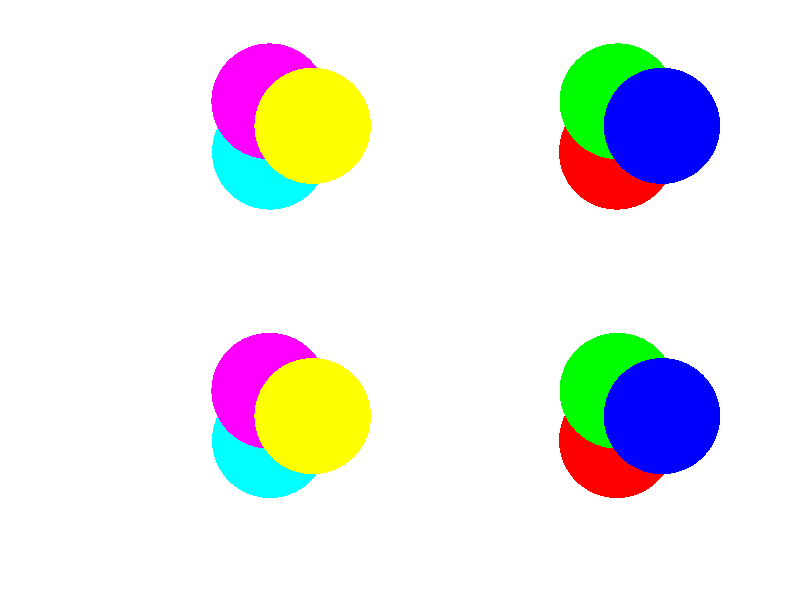 // Persistence Of Vision raytracer version 3.0 sample file.
// Transmitted color example

#version 3.0
global_settings { assumed_gamma 2.2 }

#include "colors.inc"

camera { 
  location <0,3,-31>
  direction 3*z
} 

plane {  z, 3.01  pigment {White} finish{ambient 0 diffuse .9}}

light_source { <500, 200, -500> White}

/* Upper left - filtered cyan, yellow & magenta */
union {
 disc {x/2,z,1 pigment { rgbf<1,1,0,1>} rotate z*000}
 disc {x/2,z,1 pigment { rgbf<1,0,1,1>} rotate z*120 translate z*.1}
 disc {x/2,z,1 pigment { rgbf<0,1,1,1>} rotate z*240 translate z*.2}
 translate <-2,6,0>
}

/* Lower left - non-filtered cyan, yellow & magenta */
union {
 disc {x/2,z,1 pigment { rgbt<1,1,0,0.5>} rotate z*000}
 disc {x/2,z,1 pigment { rgbt<1,0,1,0.5>} rotate z*120 translate z*.1}
 disc {x/2,z,1 pigment { rgbt<0,1,1,0.5>} rotate z*240 translate z*.2}
 translate <-2,1,0>
}

/* Upper right - filtered red, green, blue */
union {
 disc {x/2,z,1 pigment { rgbf<0,0,1,1>} rotate z*000}
 disc {x/2,z,1 pigment { rgbf<0,1,0,1>} rotate z*120 translate z*.1}
 disc {x/2,z,1 pigment { rgbf<1,0,0,1>} rotate z*240 translate z*.2}
 translate <4,6,0>
}

/* Lower right - non-filtered red, green, blue */
union {
 disc {x/2,z,1 pigment { rgbt<0,0,1,0.5>} rotate z*000}
 disc {x/2,z,1 pigment { rgbt<0,1,0,0.5>} rotate z*120 translate z*.1}
 disc {x/2,z,1 pigment { rgbt<1,0,0,0.5>} rotate z*240 translate z*.2}
 translate <4,1,0>
}

